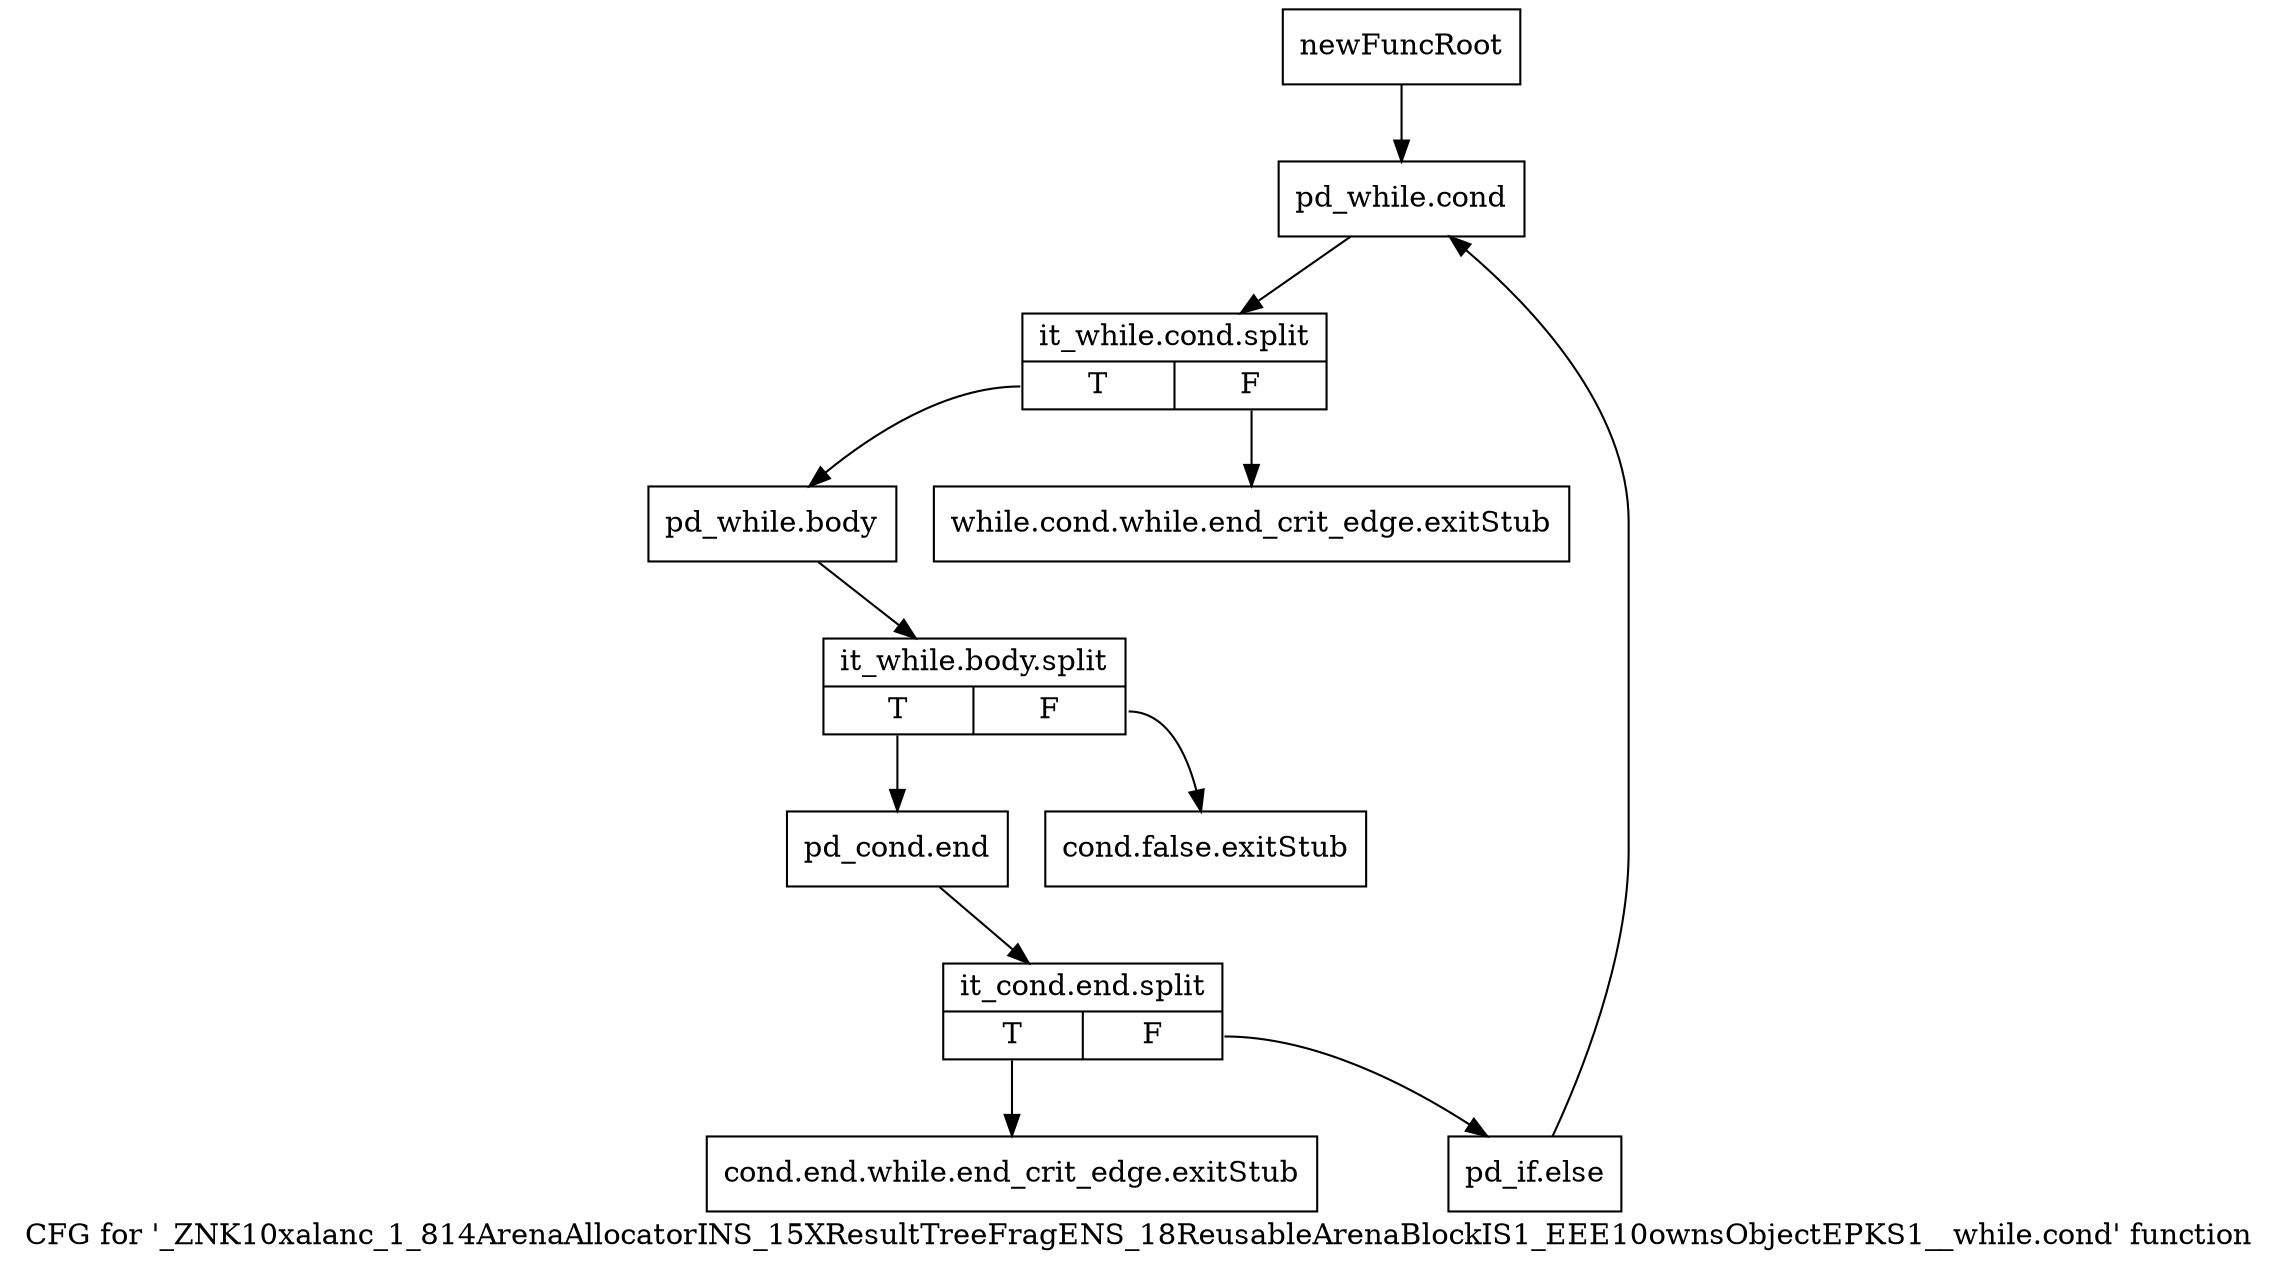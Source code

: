 digraph "CFG for '_ZNK10xalanc_1_814ArenaAllocatorINS_15XResultTreeFragENS_18ReusableArenaBlockIS1_EEE10ownsObjectEPKS1__while.cond' function" {
	label="CFG for '_ZNK10xalanc_1_814ArenaAllocatorINS_15XResultTreeFragENS_18ReusableArenaBlockIS1_EEE10ownsObjectEPKS1__while.cond' function";

	Node0xa067ac0 [shape=record,label="{newFuncRoot}"];
	Node0xa067ac0 -> Node0xa067c00;
	Node0xa067b10 [shape=record,label="{while.cond.while.end_crit_edge.exitStub}"];
	Node0xa067b60 [shape=record,label="{cond.false.exitStub}"];
	Node0xa067bb0 [shape=record,label="{cond.end.while.end_crit_edge.exitStub}"];
	Node0xa067c00 [shape=record,label="{pd_while.cond}"];
	Node0xa067c00 -> Node0xd1553d0;
	Node0xd1553d0 [shape=record,label="{it_while.cond.split|{<s0>T|<s1>F}}"];
	Node0xd1553d0:s0 -> Node0xa067c50;
	Node0xd1553d0:s1 -> Node0xa067b10;
	Node0xa067c50 [shape=record,label="{pd_while.body}"];
	Node0xa067c50 -> Node0xd155560;
	Node0xd155560 [shape=record,label="{it_while.body.split|{<s0>T|<s1>F}}"];
	Node0xd155560:s0 -> Node0xa067ca0;
	Node0xd155560:s1 -> Node0xa067b60;
	Node0xa067ca0 [shape=record,label="{pd_cond.end}"];
	Node0xa067ca0 -> Node0xd1554c0;
	Node0xd1554c0 [shape=record,label="{it_cond.end.split|{<s0>T|<s1>F}}"];
	Node0xd1554c0:s0 -> Node0xa067bb0;
	Node0xd1554c0:s1 -> Node0xa067fe0;
	Node0xa067fe0 [shape=record,label="{pd_if.else}"];
	Node0xa067fe0 -> Node0xa067c00;
}
